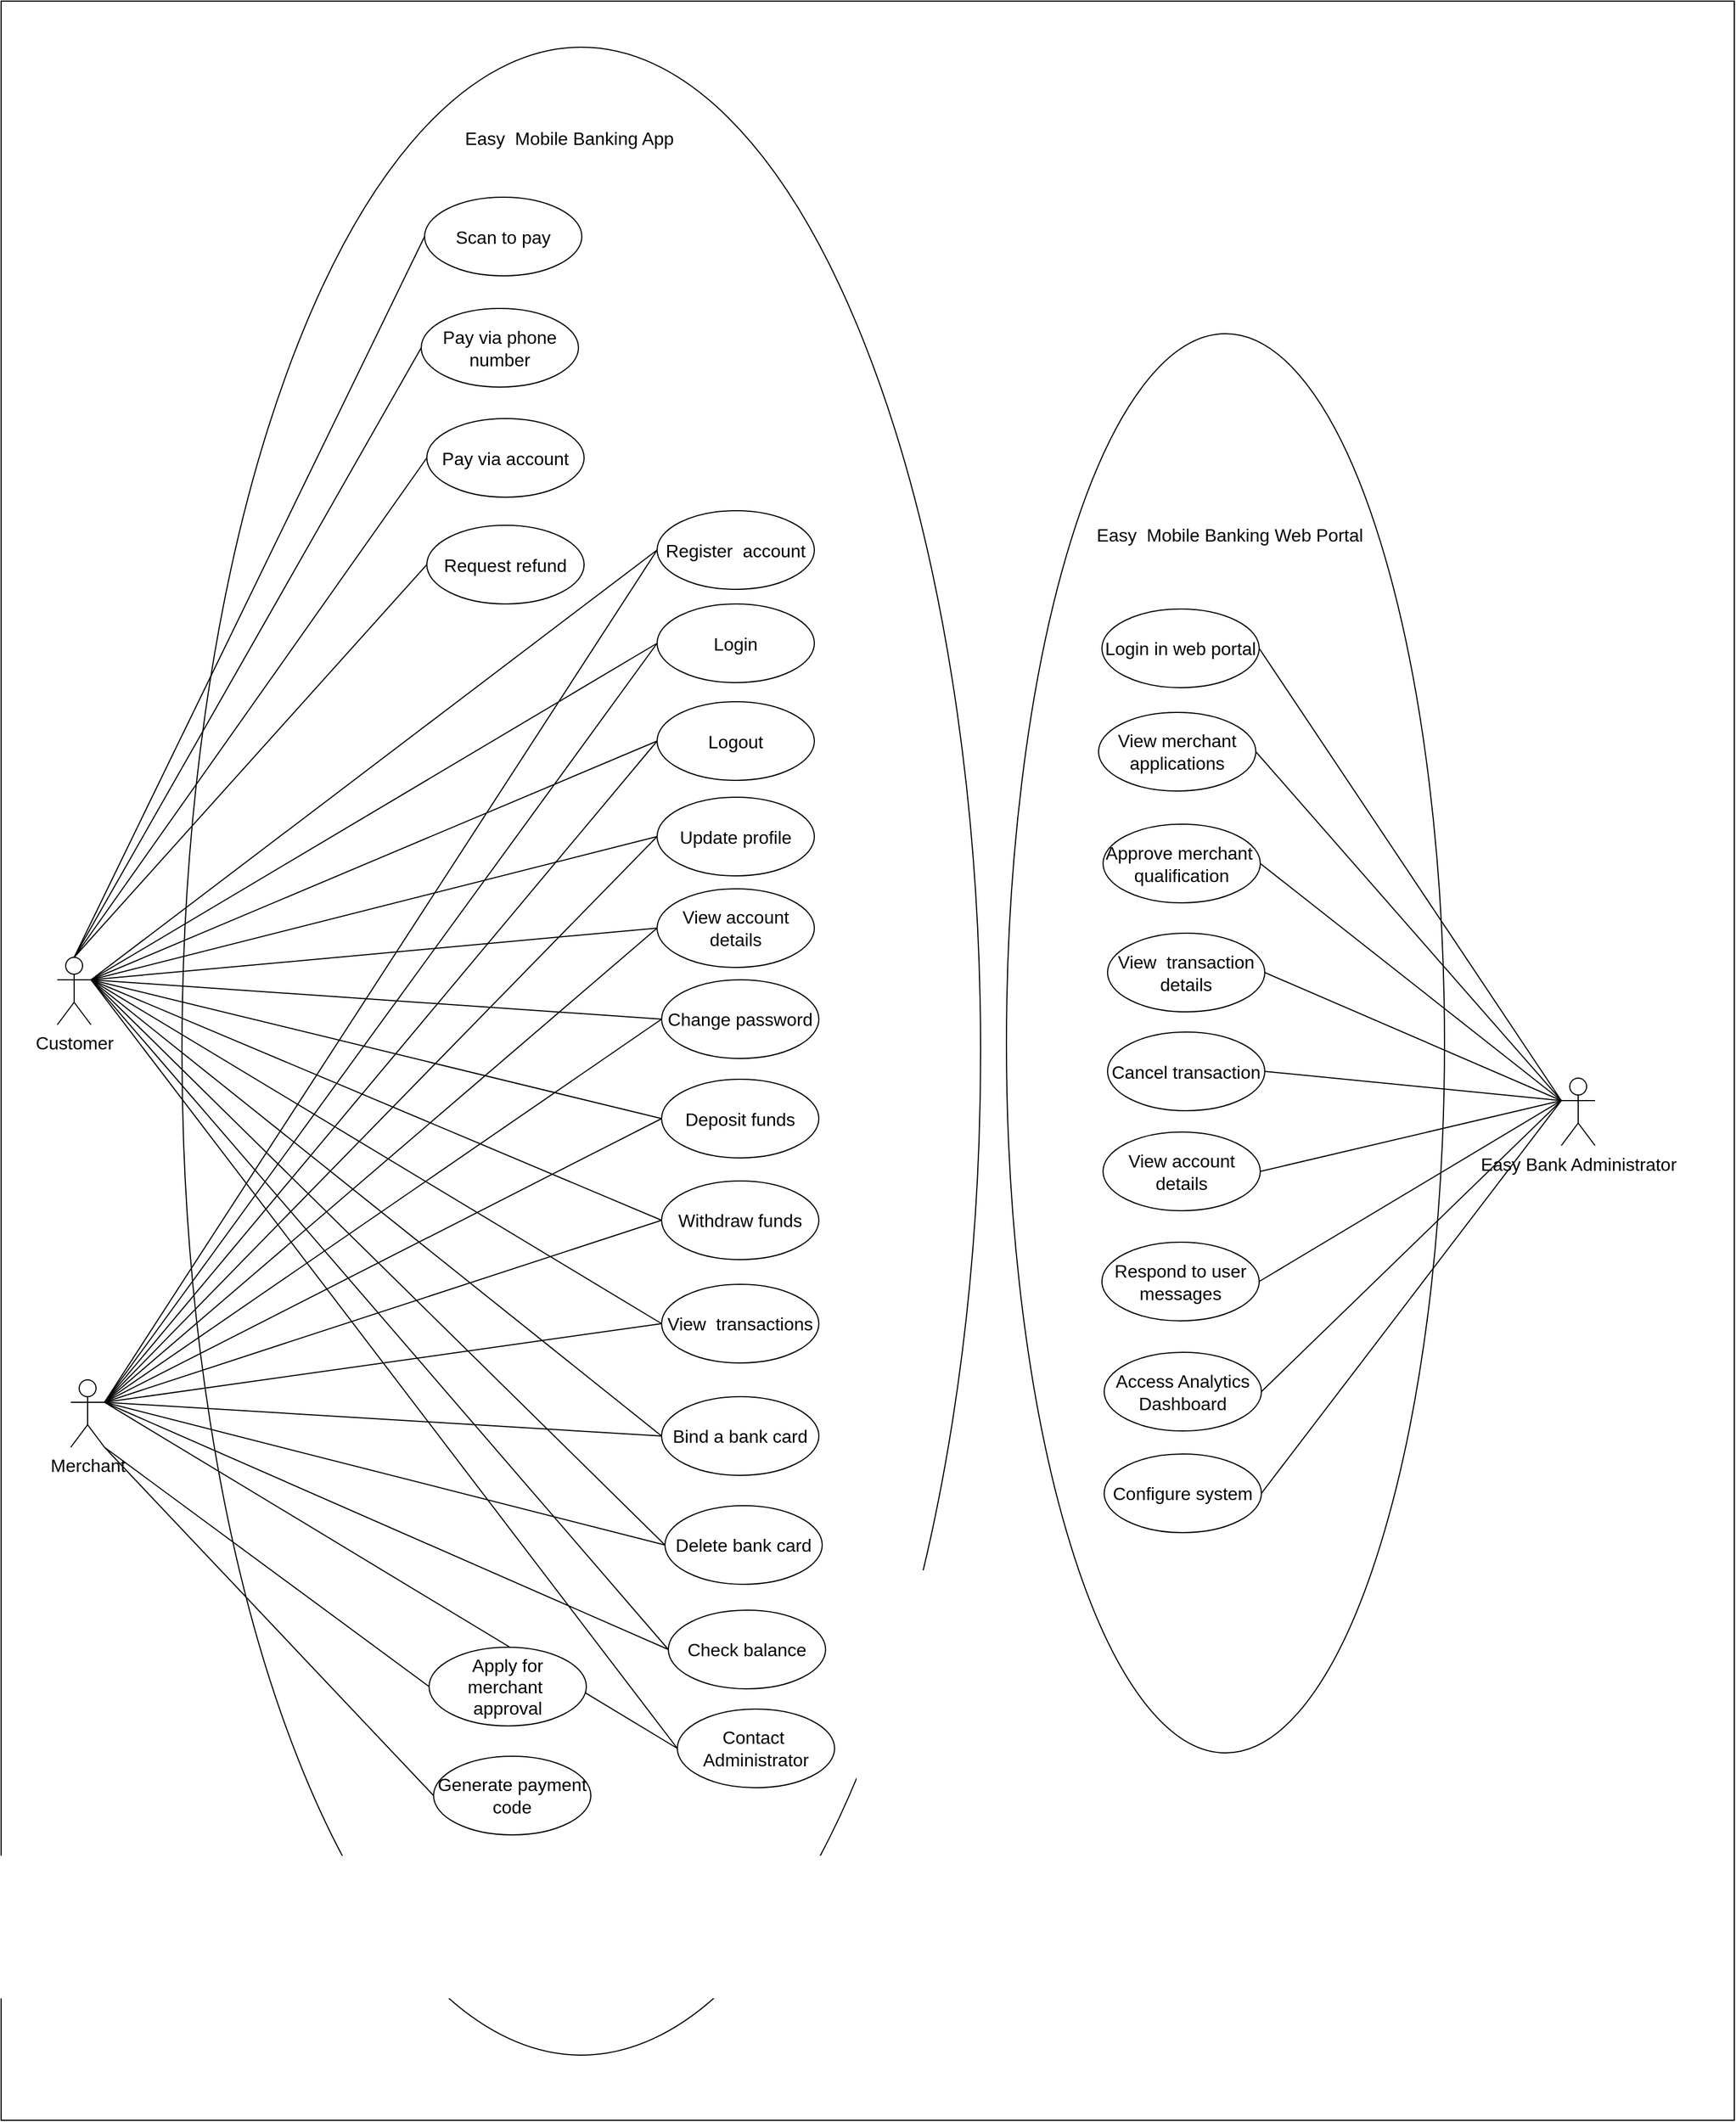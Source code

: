 <mxfile version="22.1.5" type="github">
  <diagram name="第 1 页" id="PlmpWAG4g_E5hHEfSpob">
    <mxGraphModel dx="3555" dy="2226" grid="1" gridSize="10" guides="1" tooltips="1" connect="1" arrows="1" fold="1" page="1" pageScale="1" pageWidth="827" pageHeight="1169" math="0" shadow="0">
      <root>
        <mxCell id="0" />
        <mxCell id="1" parent="0" />
        <mxCell id="mj8mx3WOxHfb9-nR4hlp-1" value="" style="rounded=0;whiteSpace=wrap;html=1;" vertex="1" parent="1">
          <mxGeometry x="-913" y="-574" width="1543" height="1886" as="geometry" />
        </mxCell>
        <mxCell id="mj8mx3WOxHfb9-nR4hlp-2" value="" style="ellipse;whiteSpace=wrap;html=1;fontSize=16;" vertex="1" parent="1">
          <mxGeometry x="-18" y="-278" width="390" height="1263" as="geometry" />
        </mxCell>
        <mxCell id="mj8mx3WOxHfb9-nR4hlp-3" value="" style="ellipse;whiteSpace=wrap;html=1;fontSize=16;" vertex="1" parent="1">
          <mxGeometry x="-752" y="-533" width="711" height="1787" as="geometry" />
        </mxCell>
        <mxCell id="mj8mx3WOxHfb9-nR4hlp-4" style="edgeStyle=none;shape=connector;curved=1;rounded=0;orthogonalLoop=1;jettySize=auto;html=1;exitX=0.5;exitY=0;exitDx=0;exitDy=0;exitPerimeter=0;entryX=0;entryY=0.5;entryDx=0;entryDy=0;labelBackgroundColor=default;strokeColor=default;align=center;verticalAlign=middle;fontFamily=Helvetica;fontSize=12;fontColor=default;endArrow=none;endFill=0;startSize=8;endSize=8;" edge="1" parent="1" source="mj8mx3WOxHfb9-nR4hlp-20" target="mj8mx3WOxHfb9-nR4hlp-55">
          <mxGeometry relative="1" as="geometry" />
        </mxCell>
        <mxCell id="mj8mx3WOxHfb9-nR4hlp-5" style="edgeStyle=none;shape=connector;curved=1;rounded=0;orthogonalLoop=1;jettySize=auto;html=1;exitX=0.5;exitY=0;exitDx=0;exitDy=0;exitPerimeter=0;entryX=0;entryY=0.5;entryDx=0;entryDy=0;labelBackgroundColor=default;strokeColor=default;align=center;verticalAlign=middle;fontFamily=Helvetica;fontSize=12;fontColor=default;endArrow=none;endFill=0;startSize=8;endSize=8;" edge="1" parent="1" source="mj8mx3WOxHfb9-nR4hlp-20" target="mj8mx3WOxHfb9-nR4hlp-58">
          <mxGeometry relative="1" as="geometry" />
        </mxCell>
        <mxCell id="mj8mx3WOxHfb9-nR4hlp-6" style="edgeStyle=none;shape=connector;curved=1;rounded=0;orthogonalLoop=1;jettySize=auto;html=1;exitX=0.5;exitY=0;exitDx=0;exitDy=0;exitPerimeter=0;entryX=0;entryY=0.5;entryDx=0;entryDy=0;labelBackgroundColor=default;strokeColor=default;align=center;verticalAlign=middle;fontFamily=Helvetica;fontSize=12;fontColor=default;endArrow=none;endFill=0;startSize=8;endSize=8;" edge="1" parent="1" source="mj8mx3WOxHfb9-nR4hlp-20" target="mj8mx3WOxHfb9-nR4hlp-62">
          <mxGeometry relative="1" as="geometry" />
        </mxCell>
        <mxCell id="mj8mx3WOxHfb9-nR4hlp-7" style="edgeStyle=none;shape=connector;curved=1;rounded=0;orthogonalLoop=1;jettySize=auto;html=1;exitX=1;exitY=0.333;exitDx=0;exitDy=0;exitPerimeter=0;entryX=0;entryY=0.5;entryDx=0;entryDy=0;labelBackgroundColor=default;strokeColor=default;align=center;verticalAlign=middle;fontFamily=Helvetica;fontSize=12;fontColor=default;endArrow=none;endFill=0;startSize=8;endSize=8;" edge="1" parent="1" source="mj8mx3WOxHfb9-nR4hlp-20" target="mj8mx3WOxHfb9-nR4hlp-46">
          <mxGeometry relative="1" as="geometry" />
        </mxCell>
        <mxCell id="mj8mx3WOxHfb9-nR4hlp-8" style="edgeStyle=none;shape=connector;curved=1;rounded=0;orthogonalLoop=1;jettySize=auto;html=1;exitX=1;exitY=0.333;exitDx=0;exitDy=0;exitPerimeter=0;entryX=0;entryY=0.5;entryDx=0;entryDy=0;labelBackgroundColor=default;strokeColor=default;align=center;verticalAlign=middle;fontFamily=Helvetica;fontSize=12;fontColor=default;endArrow=none;endFill=0;startSize=8;endSize=8;" edge="1" parent="1" source="mj8mx3WOxHfb9-nR4hlp-20" target="mj8mx3WOxHfb9-nR4hlp-47">
          <mxGeometry relative="1" as="geometry" />
        </mxCell>
        <mxCell id="mj8mx3WOxHfb9-nR4hlp-9" style="edgeStyle=none;shape=connector;curved=1;rounded=0;orthogonalLoop=1;jettySize=auto;html=1;exitX=1;exitY=0.333;exitDx=0;exitDy=0;exitPerimeter=0;entryX=0;entryY=0.5;entryDx=0;entryDy=0;labelBackgroundColor=default;strokeColor=default;align=center;verticalAlign=middle;fontFamily=Helvetica;fontSize=12;fontColor=default;endArrow=none;endFill=0;startSize=8;endSize=8;" edge="1" parent="1" source="mj8mx3WOxHfb9-nR4hlp-20" target="mj8mx3WOxHfb9-nR4hlp-48">
          <mxGeometry relative="1" as="geometry" />
        </mxCell>
        <mxCell id="mj8mx3WOxHfb9-nR4hlp-10" style="edgeStyle=none;shape=connector;curved=1;rounded=0;orthogonalLoop=1;jettySize=auto;html=1;exitX=1;exitY=0.333;exitDx=0;exitDy=0;exitPerimeter=0;entryX=0;entryY=0.5;entryDx=0;entryDy=0;labelBackgroundColor=default;strokeColor=default;align=center;verticalAlign=middle;fontFamily=Helvetica;fontSize=12;fontColor=default;endArrow=none;endFill=0;startSize=8;endSize=8;" edge="1" parent="1" source="mj8mx3WOxHfb9-nR4hlp-20" target="mj8mx3WOxHfb9-nR4hlp-49">
          <mxGeometry relative="1" as="geometry" />
        </mxCell>
        <mxCell id="mj8mx3WOxHfb9-nR4hlp-11" style="edgeStyle=none;shape=connector;curved=1;rounded=0;orthogonalLoop=1;jettySize=auto;html=1;exitX=1;exitY=0.333;exitDx=0;exitDy=0;exitPerimeter=0;entryX=0;entryY=0.5;entryDx=0;entryDy=0;labelBackgroundColor=default;strokeColor=default;align=center;verticalAlign=middle;fontFamily=Helvetica;fontSize=12;fontColor=default;endArrow=none;endFill=0;startSize=8;endSize=8;" edge="1" parent="1" source="mj8mx3WOxHfb9-nR4hlp-20" target="mj8mx3WOxHfb9-nR4hlp-50">
          <mxGeometry relative="1" as="geometry" />
        </mxCell>
        <mxCell id="mj8mx3WOxHfb9-nR4hlp-12" style="edgeStyle=none;shape=connector;curved=1;rounded=0;orthogonalLoop=1;jettySize=auto;html=1;exitX=1;exitY=0.333;exitDx=0;exitDy=0;exitPerimeter=0;entryX=0;entryY=0.5;entryDx=0;entryDy=0;labelBackgroundColor=default;strokeColor=default;align=center;verticalAlign=middle;fontFamily=Helvetica;fontSize=12;fontColor=default;endArrow=none;endFill=0;startSize=8;endSize=8;" edge="1" parent="1" source="mj8mx3WOxHfb9-nR4hlp-20" target="mj8mx3WOxHfb9-nR4hlp-51">
          <mxGeometry relative="1" as="geometry" />
        </mxCell>
        <mxCell id="mj8mx3WOxHfb9-nR4hlp-13" style="edgeStyle=none;shape=connector;curved=1;rounded=0;orthogonalLoop=1;jettySize=auto;html=1;exitX=1;exitY=0.333;exitDx=0;exitDy=0;exitPerimeter=0;entryX=0;entryY=0.5;entryDx=0;entryDy=0;labelBackgroundColor=default;strokeColor=default;align=center;verticalAlign=middle;fontFamily=Helvetica;fontSize=12;fontColor=default;endArrow=none;endFill=0;startSize=8;endSize=8;" edge="1" parent="1" source="mj8mx3WOxHfb9-nR4hlp-20" target="mj8mx3WOxHfb9-nR4hlp-52">
          <mxGeometry relative="1" as="geometry" />
        </mxCell>
        <mxCell id="mj8mx3WOxHfb9-nR4hlp-14" style="edgeStyle=none;shape=connector;curved=1;rounded=0;orthogonalLoop=1;jettySize=auto;html=1;exitX=1;exitY=0.333;exitDx=0;exitDy=0;exitPerimeter=0;entryX=0;entryY=0.5;entryDx=0;entryDy=0;labelBackgroundColor=default;strokeColor=default;align=center;verticalAlign=middle;fontFamily=Helvetica;fontSize=12;fontColor=default;endArrow=none;endFill=0;startSize=8;endSize=8;" edge="1" parent="1" source="mj8mx3WOxHfb9-nR4hlp-20" target="mj8mx3WOxHfb9-nR4hlp-53">
          <mxGeometry relative="1" as="geometry" />
        </mxCell>
        <mxCell id="mj8mx3WOxHfb9-nR4hlp-15" style="edgeStyle=none;shape=connector;curved=1;rounded=0;orthogonalLoop=1;jettySize=auto;html=1;exitX=1;exitY=0.333;exitDx=0;exitDy=0;exitPerimeter=0;entryX=0;entryY=0.5;entryDx=0;entryDy=0;labelBackgroundColor=default;strokeColor=default;align=center;verticalAlign=middle;fontFamily=Helvetica;fontSize=12;fontColor=default;endArrow=none;endFill=0;startSize=8;endSize=8;" edge="1" parent="1" source="mj8mx3WOxHfb9-nR4hlp-20" target="mj8mx3WOxHfb9-nR4hlp-60">
          <mxGeometry relative="1" as="geometry" />
        </mxCell>
        <mxCell id="mj8mx3WOxHfb9-nR4hlp-16" style="edgeStyle=none;shape=connector;curved=1;rounded=0;orthogonalLoop=1;jettySize=auto;html=1;exitX=1;exitY=0.333;exitDx=0;exitDy=0;exitPerimeter=0;entryX=0;entryY=0.5;entryDx=0;entryDy=0;labelBackgroundColor=default;strokeColor=default;align=center;verticalAlign=middle;fontFamily=Helvetica;fontSize=12;fontColor=default;endArrow=none;endFill=0;startSize=8;endSize=8;" edge="1" parent="1" source="mj8mx3WOxHfb9-nR4hlp-20" target="mj8mx3WOxHfb9-nR4hlp-61">
          <mxGeometry relative="1" as="geometry" />
        </mxCell>
        <mxCell id="mj8mx3WOxHfb9-nR4hlp-17" style="edgeStyle=none;shape=connector;curved=1;rounded=0;orthogonalLoop=1;jettySize=auto;html=1;exitX=1;exitY=0.333;exitDx=0;exitDy=0;exitPerimeter=0;entryX=0;entryY=0.5;entryDx=0;entryDy=0;labelBackgroundColor=default;strokeColor=default;align=center;verticalAlign=middle;fontFamily=Helvetica;fontSize=12;fontColor=default;endArrow=none;endFill=0;startSize=8;endSize=8;" edge="1" parent="1" source="mj8mx3WOxHfb9-nR4hlp-20" target="mj8mx3WOxHfb9-nR4hlp-64">
          <mxGeometry relative="1" as="geometry" />
        </mxCell>
        <mxCell id="mj8mx3WOxHfb9-nR4hlp-18" style="rounded=0;orthogonalLoop=1;jettySize=auto;html=1;exitX=1;exitY=0.333;exitDx=0;exitDy=0;exitPerimeter=0;entryX=0;entryY=0.5;entryDx=0;entryDy=0;endArrow=none;endFill=0;" edge="1" parent="1" source="mj8mx3WOxHfb9-nR4hlp-20" target="mj8mx3WOxHfb9-nR4hlp-73">
          <mxGeometry relative="1" as="geometry" />
        </mxCell>
        <mxCell id="mj8mx3WOxHfb9-nR4hlp-19" style="edgeStyle=none;shape=connector;curved=1;rounded=0;orthogonalLoop=1;jettySize=auto;html=1;exitX=1;exitY=0.333;exitDx=0;exitDy=0;exitPerimeter=0;entryX=0;entryY=0.5;entryDx=0;entryDy=0;labelBackgroundColor=default;strokeColor=default;align=center;verticalAlign=middle;fontFamily=Helvetica;fontSize=12;fontColor=default;endArrow=none;endFill=0;startSize=8;endSize=8;" edge="1" parent="1" source="mj8mx3WOxHfb9-nR4hlp-20" target="mj8mx3WOxHfb9-nR4hlp-77">
          <mxGeometry relative="1" as="geometry" />
        </mxCell>
        <mxCell id="mj8mx3WOxHfb9-nR4hlp-20" value="Customer" style="shape=umlActor;verticalLabelPosition=bottom;verticalAlign=top;html=1;fontSize=16;" vertex="1" parent="1">
          <mxGeometry x="-863" y="277" width="30" height="60" as="geometry" />
        </mxCell>
        <mxCell id="mj8mx3WOxHfb9-nR4hlp-21" style="edgeStyle=none;shape=connector;curved=1;rounded=0;orthogonalLoop=1;jettySize=auto;html=1;exitX=1;exitY=0.333;exitDx=0;exitDy=0;exitPerimeter=0;entryX=0;entryY=0.5;entryDx=0;entryDy=0;labelBackgroundColor=default;strokeColor=default;align=center;verticalAlign=middle;fontFamily=Helvetica;fontSize=12;fontColor=default;endArrow=none;endFill=0;startSize=8;endSize=8;" edge="1" parent="1" source="mj8mx3WOxHfb9-nR4hlp-35" target="mj8mx3WOxHfb9-nR4hlp-46">
          <mxGeometry relative="1" as="geometry" />
        </mxCell>
        <mxCell id="mj8mx3WOxHfb9-nR4hlp-22" style="edgeStyle=none;shape=connector;curved=1;rounded=0;orthogonalLoop=1;jettySize=auto;html=1;exitX=1;exitY=0.333;exitDx=0;exitDy=0;exitPerimeter=0;entryX=0;entryY=0.5;entryDx=0;entryDy=0;labelBackgroundColor=default;strokeColor=default;align=center;verticalAlign=middle;fontFamily=Helvetica;fontSize=12;fontColor=default;endArrow=none;endFill=0;startSize=8;endSize=8;" edge="1" parent="1" source="mj8mx3WOxHfb9-nR4hlp-35" target="mj8mx3WOxHfb9-nR4hlp-47">
          <mxGeometry relative="1" as="geometry" />
        </mxCell>
        <mxCell id="mj8mx3WOxHfb9-nR4hlp-23" style="edgeStyle=none;shape=connector;curved=1;rounded=0;orthogonalLoop=1;jettySize=auto;html=1;exitX=1;exitY=0.333;exitDx=0;exitDy=0;exitPerimeter=0;entryX=0;entryY=0.5;entryDx=0;entryDy=0;labelBackgroundColor=default;strokeColor=default;align=center;verticalAlign=middle;fontFamily=Helvetica;fontSize=12;fontColor=default;endArrow=none;endFill=0;startSize=8;endSize=8;" edge="1" parent="1" source="mj8mx3WOxHfb9-nR4hlp-35" target="mj8mx3WOxHfb9-nR4hlp-48">
          <mxGeometry relative="1" as="geometry" />
        </mxCell>
        <mxCell id="mj8mx3WOxHfb9-nR4hlp-24" style="edgeStyle=none;shape=connector;curved=1;rounded=0;orthogonalLoop=1;jettySize=auto;html=1;exitX=1;exitY=0.333;exitDx=0;exitDy=0;exitPerimeter=0;entryX=0;entryY=0.5;entryDx=0;entryDy=0;labelBackgroundColor=default;strokeColor=default;align=center;verticalAlign=middle;fontFamily=Helvetica;fontSize=12;fontColor=default;endArrow=none;endFill=0;startSize=8;endSize=8;" edge="1" parent="1" source="mj8mx3WOxHfb9-nR4hlp-35" target="mj8mx3WOxHfb9-nR4hlp-49">
          <mxGeometry relative="1" as="geometry" />
        </mxCell>
        <mxCell id="mj8mx3WOxHfb9-nR4hlp-25" style="edgeStyle=none;shape=connector;curved=1;rounded=0;orthogonalLoop=1;jettySize=auto;html=1;exitX=1;exitY=0.333;exitDx=0;exitDy=0;exitPerimeter=0;entryX=0;entryY=0.5;entryDx=0;entryDy=0;labelBackgroundColor=default;strokeColor=default;align=center;verticalAlign=middle;fontFamily=Helvetica;fontSize=12;fontColor=default;endArrow=none;endFill=0;startSize=8;endSize=8;" edge="1" parent="1" source="mj8mx3WOxHfb9-nR4hlp-35" target="mj8mx3WOxHfb9-nR4hlp-50">
          <mxGeometry relative="1" as="geometry" />
        </mxCell>
        <mxCell id="mj8mx3WOxHfb9-nR4hlp-26" style="edgeStyle=none;shape=connector;curved=1;rounded=0;orthogonalLoop=1;jettySize=auto;html=1;exitX=1;exitY=0.333;exitDx=0;exitDy=0;exitPerimeter=0;labelBackgroundColor=default;strokeColor=default;align=center;verticalAlign=middle;fontFamily=Helvetica;fontSize=12;fontColor=default;endArrow=none;endFill=0;startSize=8;endSize=8;entryX=0;entryY=0.5;entryDx=0;entryDy=0;" edge="1" parent="1" source="mj8mx3WOxHfb9-nR4hlp-35" target="mj8mx3WOxHfb9-nR4hlp-51">
          <mxGeometry relative="1" as="geometry">
            <mxPoint x="-325.333" y="415.333" as="targetPoint" />
          </mxGeometry>
        </mxCell>
        <mxCell id="mj8mx3WOxHfb9-nR4hlp-27" style="edgeStyle=none;shape=connector;curved=1;rounded=0;orthogonalLoop=1;jettySize=auto;html=1;exitX=1;exitY=0.333;exitDx=0;exitDy=0;exitPerimeter=0;entryX=0;entryY=0.5;entryDx=0;entryDy=0;labelBackgroundColor=default;strokeColor=default;align=center;verticalAlign=middle;fontFamily=Helvetica;fontSize=12;fontColor=default;endArrow=none;endFill=0;startSize=8;endSize=8;" edge="1" parent="1" source="mj8mx3WOxHfb9-nR4hlp-35" target="mj8mx3WOxHfb9-nR4hlp-52">
          <mxGeometry relative="1" as="geometry" />
        </mxCell>
        <mxCell id="mj8mx3WOxHfb9-nR4hlp-28" style="edgeStyle=none;shape=connector;curved=1;rounded=0;orthogonalLoop=1;jettySize=auto;html=1;exitX=1;exitY=0.333;exitDx=0;exitDy=0;exitPerimeter=0;entryX=0;entryY=0.5;entryDx=0;entryDy=0;labelBackgroundColor=default;strokeColor=default;align=center;verticalAlign=middle;fontFamily=Helvetica;fontSize=12;fontColor=default;endArrow=none;endFill=0;startSize=8;endSize=8;" edge="1" parent="1" source="mj8mx3WOxHfb9-nR4hlp-35" target="mj8mx3WOxHfb9-nR4hlp-53">
          <mxGeometry relative="1" as="geometry" />
        </mxCell>
        <mxCell id="mj8mx3WOxHfb9-nR4hlp-29" style="edgeStyle=none;shape=connector;curved=1;rounded=0;orthogonalLoop=1;jettySize=auto;html=1;exitX=1;exitY=0.333;exitDx=0;exitDy=0;exitPerimeter=0;entryX=0;entryY=0.5;entryDx=0;entryDy=0;labelBackgroundColor=default;strokeColor=default;align=center;verticalAlign=middle;fontFamily=Helvetica;fontSize=12;fontColor=default;endArrow=none;endFill=0;startSize=8;endSize=8;" edge="1" parent="1" source="mj8mx3WOxHfb9-nR4hlp-35" target="mj8mx3WOxHfb9-nR4hlp-60">
          <mxGeometry relative="1" as="geometry" />
        </mxCell>
        <mxCell id="mj8mx3WOxHfb9-nR4hlp-30" style="edgeStyle=none;shape=connector;curved=1;rounded=0;orthogonalLoop=1;jettySize=auto;html=1;exitX=1;exitY=0.333;exitDx=0;exitDy=0;exitPerimeter=0;entryX=0;entryY=0.5;entryDx=0;entryDy=0;labelBackgroundColor=default;strokeColor=default;align=center;verticalAlign=middle;fontFamily=Helvetica;fontSize=12;fontColor=default;endArrow=none;endFill=0;startSize=8;endSize=8;" edge="1" parent="1" source="mj8mx3WOxHfb9-nR4hlp-35" target="mj8mx3WOxHfb9-nR4hlp-61">
          <mxGeometry relative="1" as="geometry" />
        </mxCell>
        <mxCell id="mj8mx3WOxHfb9-nR4hlp-31" style="edgeStyle=none;shape=connector;curved=1;rounded=0;orthogonalLoop=1;jettySize=auto;html=1;exitX=1;exitY=1;exitDx=0;exitDy=0;exitPerimeter=0;entryX=0;entryY=0.5;entryDx=0;entryDy=0;labelBackgroundColor=default;strokeColor=default;align=center;verticalAlign=middle;fontFamily=Helvetica;fontSize=12;fontColor=default;endArrow=none;endFill=0;startSize=8;endSize=8;" edge="1" parent="1" source="mj8mx3WOxHfb9-nR4hlp-35" target="mj8mx3WOxHfb9-nR4hlp-57">
          <mxGeometry relative="1" as="geometry" />
        </mxCell>
        <mxCell id="mj8mx3WOxHfb9-nR4hlp-32" style="edgeStyle=none;shape=connector;curved=1;rounded=0;orthogonalLoop=1;jettySize=auto;html=1;exitX=1;exitY=1;exitDx=0;exitDy=0;exitPerimeter=0;entryX=0;entryY=0.5;entryDx=0;entryDy=0;labelBackgroundColor=default;strokeColor=default;align=center;verticalAlign=middle;fontFamily=Helvetica;fontSize=12;fontColor=default;endArrow=none;endFill=0;startSize=8;endSize=8;" edge="1" parent="1" source="mj8mx3WOxHfb9-nR4hlp-35" target="mj8mx3WOxHfb9-nR4hlp-56">
          <mxGeometry relative="1" as="geometry" />
        </mxCell>
        <mxCell id="mj8mx3WOxHfb9-nR4hlp-33" style="edgeStyle=none;shape=connector;curved=1;rounded=0;orthogonalLoop=1;jettySize=auto;html=1;exitX=1;exitY=0.333;exitDx=0;exitDy=0;exitPerimeter=0;entryX=0;entryY=0.5;entryDx=0;entryDy=0;labelBackgroundColor=default;strokeColor=default;align=center;verticalAlign=middle;fontFamily=Helvetica;fontSize=12;fontColor=default;endArrow=none;endFill=0;startSize=8;endSize=8;" edge="1" parent="1" source="mj8mx3WOxHfb9-nR4hlp-35" target="mj8mx3WOxHfb9-nR4hlp-64">
          <mxGeometry relative="1" as="geometry" />
        </mxCell>
        <mxCell id="mj8mx3WOxHfb9-nR4hlp-34" style="edgeStyle=none;shape=connector;curved=1;rounded=0;orthogonalLoop=1;jettySize=auto;html=1;exitX=1;exitY=0.333;exitDx=0;exitDy=0;exitPerimeter=0;entryX=0;entryY=0.5;entryDx=0;entryDy=0;labelBackgroundColor=default;strokeColor=default;align=center;verticalAlign=middle;fontFamily=Helvetica;fontSize=12;fontColor=default;endArrow=none;endFill=0;startSize=8;endSize=8;" edge="1" parent="1" source="mj8mx3WOxHfb9-nR4hlp-35" target="mj8mx3WOxHfb9-nR4hlp-77">
          <mxGeometry relative="1" as="geometry" />
        </mxCell>
        <mxCell id="mj8mx3WOxHfb9-nR4hlp-35" value="Merchant" style="shape=umlActor;verticalLabelPosition=bottom;verticalAlign=top;html=1;fontSize=16;" vertex="1" parent="1">
          <mxGeometry x="-851" y="653" width="30" height="60" as="geometry" />
        </mxCell>
        <mxCell id="mj8mx3WOxHfb9-nR4hlp-36" style="edgeStyle=none;shape=connector;curved=1;rounded=0;orthogonalLoop=1;jettySize=auto;html=1;exitX=0;exitY=0.333;exitDx=0;exitDy=0;exitPerimeter=0;entryX=1;entryY=0.5;entryDx=0;entryDy=0;labelBackgroundColor=default;strokeColor=default;align=center;verticalAlign=middle;fontFamily=Helvetica;fontSize=12;fontColor=default;endArrow=none;endFill=0;startSize=8;endSize=8;" edge="1" parent="1" source="mj8mx3WOxHfb9-nR4hlp-44" target="mj8mx3WOxHfb9-nR4hlp-71">
          <mxGeometry relative="1" as="geometry" />
        </mxCell>
        <mxCell id="mj8mx3WOxHfb9-nR4hlp-37" style="edgeStyle=none;shape=connector;curved=1;rounded=0;orthogonalLoop=1;jettySize=auto;html=1;exitX=0;exitY=0.333;exitDx=0;exitDy=0;exitPerimeter=0;entryX=1;entryY=0.5;entryDx=0;entryDy=0;labelBackgroundColor=default;strokeColor=default;align=center;verticalAlign=middle;fontFamily=Helvetica;fontSize=12;fontColor=default;endArrow=none;endFill=0;startSize=8;endSize=8;" edge="1" parent="1" source="mj8mx3WOxHfb9-nR4hlp-44" target="mj8mx3WOxHfb9-nR4hlp-65">
          <mxGeometry relative="1" as="geometry" />
        </mxCell>
        <mxCell id="mj8mx3WOxHfb9-nR4hlp-38" style="edgeStyle=none;shape=connector;curved=1;rounded=0;orthogonalLoop=1;jettySize=auto;html=1;exitX=0;exitY=0.333;exitDx=0;exitDy=0;exitPerimeter=0;entryX=1;entryY=0.5;entryDx=0;entryDy=0;labelBackgroundColor=default;strokeColor=default;align=center;verticalAlign=middle;fontFamily=Helvetica;fontSize=12;fontColor=default;endArrow=none;endFill=0;startSize=8;endSize=8;" edge="1" parent="1" source="mj8mx3WOxHfb9-nR4hlp-44" target="mj8mx3WOxHfb9-nR4hlp-66">
          <mxGeometry relative="1" as="geometry" />
        </mxCell>
        <mxCell id="mj8mx3WOxHfb9-nR4hlp-39" style="edgeStyle=none;shape=connector;curved=1;rounded=0;orthogonalLoop=1;jettySize=auto;html=1;exitX=0;exitY=0.333;exitDx=0;exitDy=0;exitPerimeter=0;entryX=1;entryY=0.5;entryDx=0;entryDy=0;labelBackgroundColor=default;strokeColor=default;align=center;verticalAlign=middle;fontFamily=Helvetica;fontSize=12;fontColor=default;endArrow=none;endFill=0;startSize=8;endSize=8;" edge="1" parent="1" source="mj8mx3WOxHfb9-nR4hlp-44" target="mj8mx3WOxHfb9-nR4hlp-72">
          <mxGeometry relative="1" as="geometry" />
        </mxCell>
        <mxCell id="mj8mx3WOxHfb9-nR4hlp-40" style="edgeStyle=none;shape=connector;curved=1;rounded=0;orthogonalLoop=1;jettySize=auto;html=1;exitX=0;exitY=0.333;exitDx=0;exitDy=0;exitPerimeter=0;entryX=1;entryY=0.5;entryDx=0;entryDy=0;labelBackgroundColor=default;strokeColor=default;align=center;verticalAlign=middle;fontFamily=Helvetica;fontSize=12;fontColor=default;endArrow=none;endFill=0;startSize=8;endSize=8;" edge="1" parent="1" source="mj8mx3WOxHfb9-nR4hlp-44" target="mj8mx3WOxHfb9-nR4hlp-70">
          <mxGeometry relative="1" as="geometry" />
        </mxCell>
        <mxCell id="mj8mx3WOxHfb9-nR4hlp-41" style="edgeStyle=none;shape=connector;curved=1;rounded=0;orthogonalLoop=1;jettySize=auto;html=1;exitX=0;exitY=0.333;exitDx=0;exitDy=0;exitPerimeter=0;entryX=1;entryY=0.5;entryDx=0;entryDy=0;labelBackgroundColor=default;strokeColor=default;align=center;verticalAlign=middle;fontFamily=Helvetica;fontSize=12;fontColor=default;endArrow=none;endFill=0;startSize=8;endSize=8;" edge="1" parent="1" source="mj8mx3WOxHfb9-nR4hlp-44" target="mj8mx3WOxHfb9-nR4hlp-67">
          <mxGeometry relative="1" as="geometry" />
        </mxCell>
        <mxCell id="mj8mx3WOxHfb9-nR4hlp-42" style="edgeStyle=none;shape=connector;curved=1;rounded=0;orthogonalLoop=1;jettySize=auto;html=1;exitX=0;exitY=0.333;exitDx=0;exitDy=0;exitPerimeter=0;entryX=1;entryY=0.5;entryDx=0;entryDy=0;labelBackgroundColor=default;strokeColor=default;align=center;verticalAlign=middle;fontFamily=Helvetica;fontSize=12;fontColor=default;endArrow=none;endFill=0;startSize=8;endSize=8;" edge="1" parent="1" source="mj8mx3WOxHfb9-nR4hlp-44" target="mj8mx3WOxHfb9-nR4hlp-68">
          <mxGeometry relative="1" as="geometry" />
        </mxCell>
        <mxCell id="mj8mx3WOxHfb9-nR4hlp-43" style="edgeStyle=none;shape=connector;curved=1;rounded=0;orthogonalLoop=1;jettySize=auto;html=1;exitX=0;exitY=0.333;exitDx=0;exitDy=0;exitPerimeter=0;entryX=1;entryY=0.5;entryDx=0;entryDy=0;labelBackgroundColor=default;strokeColor=default;align=center;verticalAlign=middle;fontFamily=Helvetica;fontSize=12;fontColor=default;endArrow=none;endFill=0;startSize=8;endSize=8;" edge="1" parent="1" source="mj8mx3WOxHfb9-nR4hlp-44" target="mj8mx3WOxHfb9-nR4hlp-69">
          <mxGeometry relative="1" as="geometry" />
        </mxCell>
        <mxCell id="mj8mx3WOxHfb9-nR4hlp-44" value="Easy Bank Administrator" style="shape=umlActor;verticalLabelPosition=bottom;verticalAlign=top;html=1;fontSize=16;" vertex="1" parent="1">
          <mxGeometry x="476" y="384.5" width="30" height="60" as="geometry" />
        </mxCell>
        <mxCell id="mj8mx3WOxHfb9-nR4hlp-45" value="Easy&amp;nbsp; Mobile Banking App" style="text;html=1;strokeColor=none;fillColor=none;align=center;verticalAlign=middle;whiteSpace=wrap;rounded=0;fontSize=16;" vertex="1" parent="1">
          <mxGeometry x="-637" y="-512" width="460" height="120" as="geometry" />
        </mxCell>
        <mxCell id="mj8mx3WOxHfb9-nR4hlp-46" value="Register&amp;nbsp; account" style="ellipse;whiteSpace=wrap;html=1;fontSize=16;" vertex="1" parent="1">
          <mxGeometry x="-329" y="-120.5" width="140" height="70" as="geometry" />
        </mxCell>
        <mxCell id="mj8mx3WOxHfb9-nR4hlp-47" value="Login" style="ellipse;whiteSpace=wrap;html=1;fontSize=16;" vertex="1" parent="1">
          <mxGeometry x="-329" y="-37.5" width="140" height="70" as="geometry" />
        </mxCell>
        <mxCell id="mj8mx3WOxHfb9-nR4hlp-48" value="Logout" style="ellipse;whiteSpace=wrap;html=1;fontSize=16;" vertex="1" parent="1">
          <mxGeometry x="-329" y="49.5" width="140" height="70" as="geometry" />
        </mxCell>
        <mxCell id="mj8mx3WOxHfb9-nR4hlp-49" value="Update profile" style="ellipse;whiteSpace=wrap;html=1;fontSize=16;" vertex="1" parent="1">
          <mxGeometry x="-329" y="134.5" width="140" height="70" as="geometry" />
        </mxCell>
        <mxCell id="mj8mx3WOxHfb9-nR4hlp-50" value="Change password" style="ellipse;whiteSpace=wrap;html=1;fontSize=16;" vertex="1" parent="1">
          <mxGeometry x="-325" y="297" width="140" height="70" as="geometry" />
        </mxCell>
        <mxCell id="mj8mx3WOxHfb9-nR4hlp-51" value="Deposit funds" style="ellipse;whiteSpace=wrap;html=1;fontSize=16;" vertex="1" parent="1">
          <mxGeometry x="-325" y="385.5" width="140" height="70" as="geometry" />
        </mxCell>
        <mxCell id="mj8mx3WOxHfb9-nR4hlp-52" value="Withdraw funds" style="ellipse;whiteSpace=wrap;html=1;fontSize=16;" vertex="1" parent="1">
          <mxGeometry x="-325" y="476" width="140" height="70" as="geometry" />
        </mxCell>
        <mxCell id="mj8mx3WOxHfb9-nR4hlp-53" value="View&amp;nbsp; transactions" style="ellipse;whiteSpace=wrap;html=1;fontSize=16;" vertex="1" parent="1">
          <mxGeometry x="-325" y="568" width="140" height="70" as="geometry" />
        </mxCell>
        <mxCell id="mj8mx3WOxHfb9-nR4hlp-54" value="Scan to pay" style="ellipse;whiteSpace=wrap;html=1;fontSize=16;" vertex="1" parent="1">
          <mxGeometry x="-536" y="-399.5" width="140" height="70" as="geometry" />
        </mxCell>
        <mxCell id="mj8mx3WOxHfb9-nR4hlp-55" value="Pay via phone number" style="ellipse;whiteSpace=wrap;html=1;fontSize=16;" vertex="1" parent="1">
          <mxGeometry x="-539" y="-300.5" width="140" height="70" as="geometry" />
        </mxCell>
        <mxCell id="mj8mx3WOxHfb9-nR4hlp-56" value="Generate payment code" style="ellipse;whiteSpace=wrap;html=1;fontSize=16;" vertex="1" parent="1">
          <mxGeometry x="-528" y="988" width="140" height="70" as="geometry" />
        </mxCell>
        <mxCell id="mj8mx3WOxHfb9-nR4hlp-57" value="Apply for merchant&amp;nbsp;&lt;br&gt;approval" style="ellipse;whiteSpace=wrap;html=1;fontSize=16;" vertex="1" parent="1">
          <mxGeometry x="-532" y="891" width="140" height="70" as="geometry" />
        </mxCell>
        <mxCell id="mj8mx3WOxHfb9-nR4hlp-58" value="Pay via account" style="ellipse;whiteSpace=wrap;html=1;fontSize=16;" vertex="1" parent="1">
          <mxGeometry x="-534" y="-202.5" width="140" height="70" as="geometry" />
        </mxCell>
        <mxCell id="mj8mx3WOxHfb9-nR4hlp-59" style="edgeStyle=none;curved=1;rounded=0;orthogonalLoop=1;jettySize=auto;html=1;exitX=1;exitY=1;exitDx=0;exitDy=0;fontSize=12;startSize=8;endSize=8;" edge="1" parent="1" source="mj8mx3WOxHfb9-nR4hlp-54" target="mj8mx3WOxHfb9-nR4hlp-54">
          <mxGeometry relative="1" as="geometry" />
        </mxCell>
        <mxCell id="mj8mx3WOxHfb9-nR4hlp-60" value="Bind a bank card" style="ellipse;whiteSpace=wrap;html=1;fontSize=16;" vertex="1" parent="1">
          <mxGeometry x="-325" y="668" width="140" height="70" as="geometry" />
        </mxCell>
        <mxCell id="mj8mx3WOxHfb9-nR4hlp-61" value="Check balance" style="ellipse;whiteSpace=wrap;html=1;fontSize=16;" vertex="1" parent="1">
          <mxGeometry x="-319" y="858" width="140" height="70" as="geometry" />
        </mxCell>
        <mxCell id="mj8mx3WOxHfb9-nR4hlp-62" value="Request refund" style="ellipse;whiteSpace=wrap;html=1;fontSize=16;" vertex="1" parent="1">
          <mxGeometry x="-534" y="-107.5" width="140" height="70" as="geometry" />
        </mxCell>
        <mxCell id="mj8mx3WOxHfb9-nR4hlp-63" style="edgeStyle=none;curved=1;rounded=0;orthogonalLoop=1;jettySize=auto;html=1;exitX=0;exitY=0.5;exitDx=0;exitDy=0;entryX=0.5;entryY=0;entryDx=0;entryDy=0;entryPerimeter=0;fontSize=12;startSize=8;endSize=8;endArrow=none;endFill=0;" edge="1" parent="1" source="mj8mx3WOxHfb9-nR4hlp-54" target="mj8mx3WOxHfb9-nR4hlp-20">
          <mxGeometry relative="1" as="geometry" />
        </mxCell>
        <mxCell id="mj8mx3WOxHfb9-nR4hlp-64" value="Contact&amp;nbsp; Administrator" style="ellipse;whiteSpace=wrap;html=1;fontSize=16;" vertex="1" parent="1">
          <mxGeometry x="-311" y="946" width="140" height="70" as="geometry" />
        </mxCell>
        <mxCell id="mj8mx3WOxHfb9-nR4hlp-65" value="Approve merchant&amp;nbsp; qualification" style="ellipse;whiteSpace=wrap;html=1;fontSize=16;" vertex="1" parent="1">
          <mxGeometry x="68" y="158.5" width="140" height="70" as="geometry" />
        </mxCell>
        <mxCell id="mj8mx3WOxHfb9-nR4hlp-66" value="View&amp;nbsp; transaction details" style="ellipse;whiteSpace=wrap;html=1;fontSize=16;" vertex="1" parent="1">
          <mxGeometry x="72" y="255.5" width="140" height="70" as="geometry" />
        </mxCell>
        <mxCell id="mj8mx3WOxHfb9-nR4hlp-67" value="Respond to user messages" style="ellipse;whiteSpace=wrap;html=1;fontSize=16;" vertex="1" parent="1">
          <mxGeometry x="67" y="530.5" width="140" height="70" as="geometry" />
        </mxCell>
        <mxCell id="mj8mx3WOxHfb9-nR4hlp-68" value="Access Analytics Dashboard" style="ellipse;whiteSpace=wrap;html=1;fontSize=16;" vertex="1" parent="1">
          <mxGeometry x="69" y="628.5" width="140" height="70" as="geometry" />
        </mxCell>
        <mxCell id="mj8mx3WOxHfb9-nR4hlp-69" value="Configure system" style="ellipse;whiteSpace=wrap;html=1;fontSize=16;" vertex="1" parent="1">
          <mxGeometry x="69" y="719" width="140" height="70" as="geometry" />
        </mxCell>
        <mxCell id="mj8mx3WOxHfb9-nR4hlp-70" value="View&amp;nbsp;account details" style="ellipse;whiteSpace=wrap;html=1;fontSize=16;" vertex="1" parent="1">
          <mxGeometry x="68" y="432.5" width="140" height="70" as="geometry" />
        </mxCell>
        <mxCell id="mj8mx3WOxHfb9-nR4hlp-71" value="Login in web portal" style="ellipse;whiteSpace=wrap;html=1;fontSize=16;" vertex="1" parent="1">
          <mxGeometry x="67" y="-33" width="140" height="70" as="geometry" />
        </mxCell>
        <mxCell id="mj8mx3WOxHfb9-nR4hlp-72" value="Cancel transaction" style="ellipse;whiteSpace=wrap;html=1;fontSize=16;" vertex="1" parent="1">
          <mxGeometry x="72" y="343.5" width="140" height="70" as="geometry" />
        </mxCell>
        <mxCell id="mj8mx3WOxHfb9-nR4hlp-73" value="Delete bank card" style="ellipse;whiteSpace=wrap;html=1;fontSize=16;" vertex="1" parent="1">
          <mxGeometry x="-322" y="765" width="140" height="70" as="geometry" />
        </mxCell>
        <mxCell id="mj8mx3WOxHfb9-nR4hlp-74" style="edgeStyle=none;shape=connector;rounded=0;orthogonalLoop=1;jettySize=auto;html=1;exitX=0;exitY=0.5;exitDx=0;exitDy=0;entryX=1;entryY=0.333;entryDx=0;entryDy=0;entryPerimeter=0;labelBackgroundColor=default;strokeColor=default;align=center;verticalAlign=middle;fontFamily=Helvetica;fontSize=11;fontColor=default;endArrow=none;endFill=0;" edge="1" parent="1" source="mj8mx3WOxHfb9-nR4hlp-73" target="mj8mx3WOxHfb9-nR4hlp-35">
          <mxGeometry relative="1" as="geometry" />
        </mxCell>
        <mxCell id="mj8mx3WOxHfb9-nR4hlp-75" value="View merchant applications" style="ellipse;whiteSpace=wrap;html=1;fontSize=16;" vertex="1" parent="1">
          <mxGeometry x="64" y="59" width="140" height="70" as="geometry" />
        </mxCell>
        <mxCell id="mj8mx3WOxHfb9-nR4hlp-76" style="rounded=0;orthogonalLoop=1;jettySize=auto;html=1;exitX=1;exitY=0.5;exitDx=0;exitDy=0;entryX=0;entryY=0.333;entryDx=0;entryDy=0;entryPerimeter=0;endArrow=none;fontSize=12;endFill=0;startSize=8;endSize=8;" edge="1" parent="1" source="mj8mx3WOxHfb9-nR4hlp-75" target="mj8mx3WOxHfb9-nR4hlp-44">
          <mxGeometry relative="1" as="geometry" />
        </mxCell>
        <mxCell id="mj8mx3WOxHfb9-nR4hlp-77" value="View account details" style="ellipse;whiteSpace=wrap;html=1;fontSize=16;" vertex="1" parent="1">
          <mxGeometry x="-329" y="216" width="140" height="70" as="geometry" />
        </mxCell>
        <mxCell id="mj8mx3WOxHfb9-nR4hlp-78" value="Easy&amp;nbsp; Mobile Banking Web Portal" style="text;html=1;strokeColor=none;fillColor=none;align=center;verticalAlign=middle;whiteSpace=wrap;rounded=0;fontSize=16;" vertex="1" parent="1">
          <mxGeometry x="-49" y="-159.5" width="460" height="120" as="geometry" />
        </mxCell>
      </root>
    </mxGraphModel>
  </diagram>
</mxfile>
